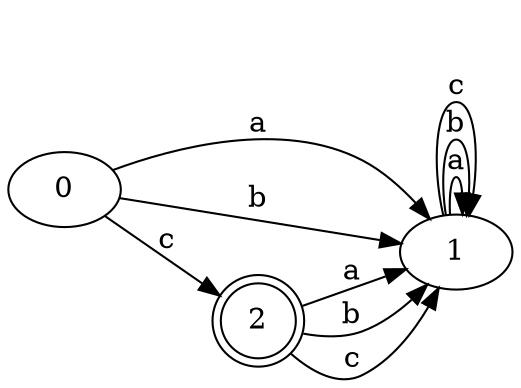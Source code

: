 digraph Automata {
	rankdir=LR
	0 [label=0]
	0 -> 1 [label=a]
	0 -> 1 [label=b]
	0 -> 2 [label=c]
	1 [label=1]
	1 -> 1 [label=a]
	1 -> 1 [label=b]
	1 -> 1 [label=c]
	2 [label=2 shape=doublecircle]
	2 -> 1 [label=a]
	2 -> 1 [label=b]
	2 -> 1 [label=c]
}
